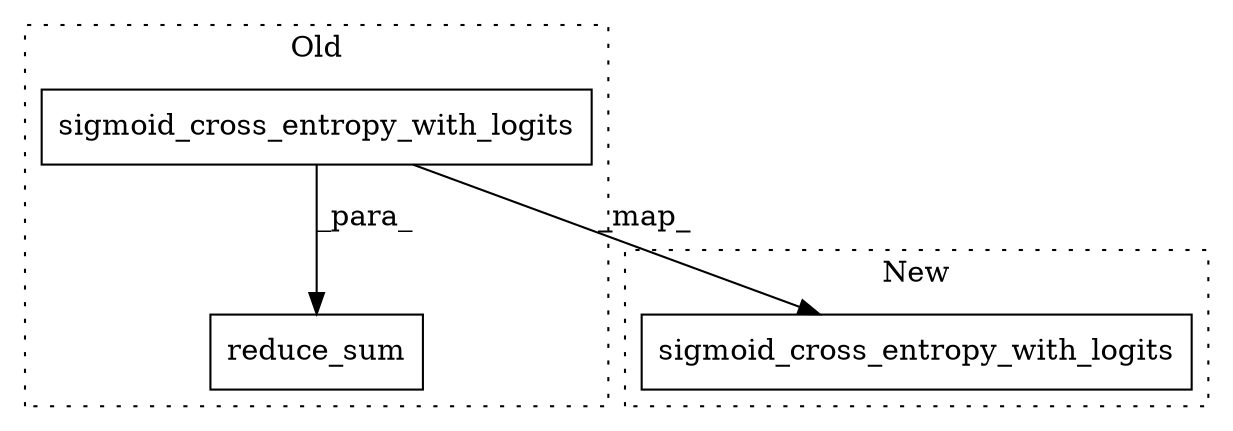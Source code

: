 digraph G {
subgraph cluster0 {
1 [label="sigmoid_cross_entropy_with_logits" a="32" s="868,948" l="34,1" shape="box"];
3 [label="reduce_sum" a="32" s="1031,1051" l="11,1" shape="box"];
label = "Old";
style="dotted";
}
subgraph cluster1 {
2 [label="sigmoid_cross_entropy_with_logits" a="32" s="649,729" l="34,1" shape="box"];
label = "New";
style="dotted";
}
1 -> 2 [label="_map_"];
1 -> 3 [label="_para_"];
}